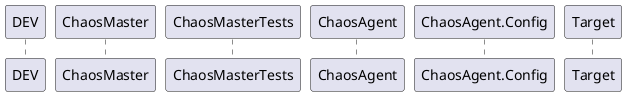 @startuml

participant DEV
participant ChaosMaster
participant ChaosMasterTests
participant ChaosAgent
participant ChaosAgent.Config
participant Target


@enduml